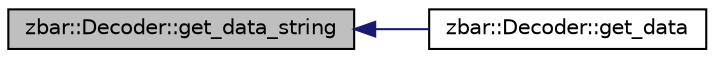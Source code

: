 digraph G
{
  edge [fontname="Helvetica",fontsize="10",labelfontname="Helvetica",labelfontsize="10"];
  node [fontname="Helvetica",fontsize="10",shape=record];
  rankdir=LR;
  Node1 [label="zbar::Decoder::get_data_string",height=0.2,width=0.4,color="black", fillcolor="grey75", style="filled" fontcolor="black"];
  Node1 -> Node2 [dir=back,color="midnightblue",fontsize="10",style="solid"];
  Node2 [label="zbar::Decoder::get_data",height=0.2,width=0.4,color="black", fillcolor="white", style="filled",URL="$classzbar_1_1_decoder.html#adb1f88f6e1d41fc155b00783626144df"];
}

